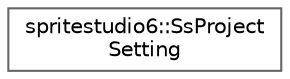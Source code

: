 digraph "Graphical Class Hierarchy"
{
 // LATEX_PDF_SIZE
  bgcolor="transparent";
  edge [fontname=Helvetica,fontsize=10,labelfontname=Helvetica,labelfontsize=10];
  node [fontname=Helvetica,fontsize=10,shape=box,height=0.2,width=0.4];
  rankdir="LR";
  Node0 [id="Node000000",label="spritestudio6::SsProject\lSetting",height=0.2,width=0.4,color="grey40", fillcolor="white", style="filled",URL="$classspritestudio6_1_1_ss_project_setting.html",tooltip=" "];
}
